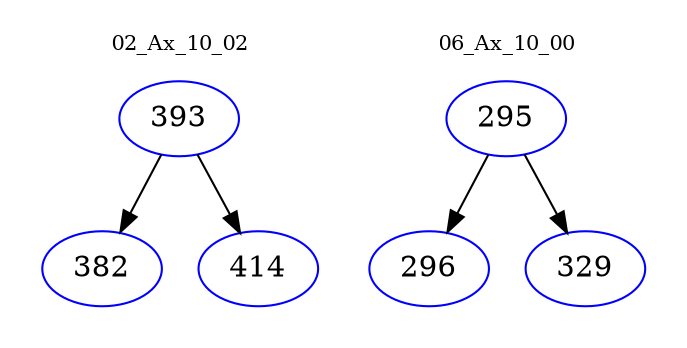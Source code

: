 digraph{
subgraph cluster_0 {
color = white
label = "02_Ax_10_02";
fontsize=10;
T0_393 [label="393", color="blue"]
T0_393 -> T0_382 [color="black"]
T0_382 [label="382", color="blue"]
T0_393 -> T0_414 [color="black"]
T0_414 [label="414", color="blue"]
}
subgraph cluster_1 {
color = white
label = "06_Ax_10_00";
fontsize=10;
T1_295 [label="295", color="blue"]
T1_295 -> T1_296 [color="black"]
T1_296 [label="296", color="blue"]
T1_295 -> T1_329 [color="black"]
T1_329 [label="329", color="blue"]
}
}
